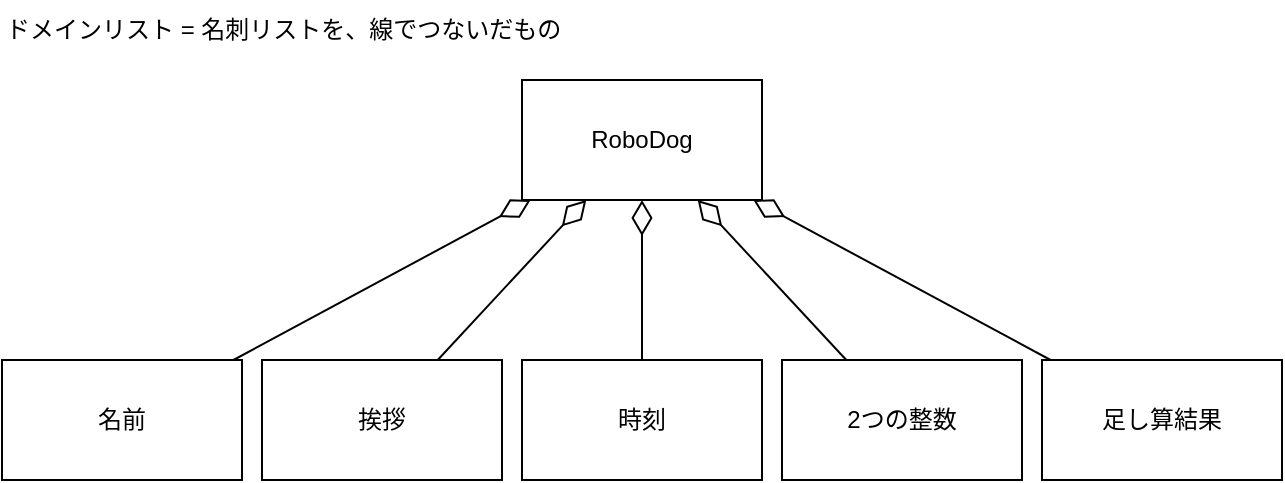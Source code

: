 <mxfile version="28.2.1">
  <diagram id="d8afRlCbByKWBdXQEvp7" name="ページ1">
    <mxGraphModel dx="786" dy="451" grid="1" gridSize="10" guides="1" tooltips="1" connect="1" arrows="1" fold="1" page="1" pageScale="1" pageWidth="827" pageHeight="1169" math="0" shadow="0">
      <root>
        <mxCell id="0" />
        <mxCell id="1" parent="0" />
        <mxCell id="KremJut4fN1YYgCVLWq4-2" value="RoboDog" style="rounded=0;whiteSpace=wrap;html=1;" vertex="1" parent="1">
          <mxGeometry x="290" y="70" width="120" height="60" as="geometry" />
        </mxCell>
        <mxCell id="KremJut4fN1YYgCVLWq4-3" value="名前" style="rounded=0;whiteSpace=wrap;html=1;" vertex="1" parent="1">
          <mxGeometry x="30" y="210" width="120" height="60" as="geometry" />
        </mxCell>
        <mxCell id="KremJut4fN1YYgCVLWq4-4" value="" style="endArrow=diamondThin;html=1;rounded=0;endFill=0;endSize=15;" edge="1" parent="1" source="KremJut4fN1YYgCVLWq4-3" target="KremJut4fN1YYgCVLWq4-2">
          <mxGeometry width="50" height="50" relative="1" as="geometry">
            <mxPoint x="300" y="210" as="sourcePoint" />
            <mxPoint x="350" y="160" as="targetPoint" />
          </mxGeometry>
        </mxCell>
        <mxCell id="KremJut4fN1YYgCVLWq4-5" value="時刻" style="rounded=0;whiteSpace=wrap;html=1;" vertex="1" parent="1">
          <mxGeometry x="290" y="210" width="120" height="60" as="geometry" />
        </mxCell>
        <mxCell id="KremJut4fN1YYgCVLWq4-6" value="挨拶" style="rounded=0;whiteSpace=wrap;html=1;" vertex="1" parent="1">
          <mxGeometry x="160" y="210" width="120" height="60" as="geometry" />
        </mxCell>
        <mxCell id="KremJut4fN1YYgCVLWq4-8" value="2つの整数" style="rounded=0;whiteSpace=wrap;html=1;" vertex="1" parent="1">
          <mxGeometry x="420" y="210" width="120" height="60" as="geometry" />
        </mxCell>
        <mxCell id="KremJut4fN1YYgCVLWq4-9" value="足し算結果" style="rounded=0;whiteSpace=wrap;html=1;" vertex="1" parent="1">
          <mxGeometry x="550" y="210" width="120" height="60" as="geometry" />
        </mxCell>
        <mxCell id="KremJut4fN1YYgCVLWq4-10" value="" style="endArrow=diamondThin;html=1;rounded=0;endFill=0;endSize=15;" edge="1" parent="1" source="KremJut4fN1YYgCVLWq4-6" target="KremJut4fN1YYgCVLWq4-2">
          <mxGeometry width="50" height="50" relative="1" as="geometry">
            <mxPoint x="380" y="250" as="sourcePoint" />
            <mxPoint x="442" y="180" as="targetPoint" />
          </mxGeometry>
        </mxCell>
        <mxCell id="KremJut4fN1YYgCVLWq4-11" value="" style="endArrow=diamondThin;html=1;rounded=0;endFill=0;endSize=15;" edge="1" parent="1" source="KremJut4fN1YYgCVLWq4-5" target="KremJut4fN1YYgCVLWq4-2">
          <mxGeometry width="50" height="50" relative="1" as="geometry">
            <mxPoint x="570" y="230" as="sourcePoint" />
            <mxPoint x="502" y="140" as="targetPoint" />
          </mxGeometry>
        </mxCell>
        <mxCell id="KremJut4fN1YYgCVLWq4-12" value="" style="endArrow=diamondThin;html=1;rounded=0;endFill=0;endSize=15;" edge="1" parent="1" source="KremJut4fN1YYgCVLWq4-8" target="KremJut4fN1YYgCVLWq4-2">
          <mxGeometry width="50" height="50" relative="1" as="geometry">
            <mxPoint x="460" y="220" as="sourcePoint" />
            <mxPoint x="522" y="140" as="targetPoint" />
          </mxGeometry>
        </mxCell>
        <mxCell id="KremJut4fN1YYgCVLWq4-13" value="" style="endArrow=diamondThin;html=1;rounded=0;endFill=0;endSize=15;" edge="1" parent="1" source="KremJut4fN1YYgCVLWq4-9" target="KremJut4fN1YYgCVLWq4-2">
          <mxGeometry width="50" height="50" relative="1" as="geometry">
            <mxPoint x="570" y="270" as="sourcePoint" />
            <mxPoint x="632" y="190" as="targetPoint" />
          </mxGeometry>
        </mxCell>
        <mxCell id="KremJut4fN1YYgCVLWq4-14" value="ドメインリスト = 名刺リストを、線でつないだもの" style="text;html=1;align=left;verticalAlign=middle;resizable=0;points=[];autosize=1;strokeColor=none;fillColor=none;" vertex="1" parent="1">
          <mxGeometry x="30" y="30" width="300" height="30" as="geometry" />
        </mxCell>
      </root>
    </mxGraphModel>
  </diagram>
</mxfile>
